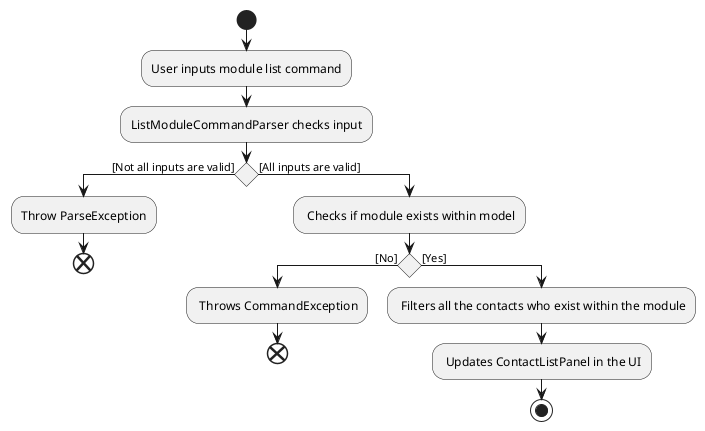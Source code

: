 @startuml
start
:User inputs module list command;
:ListModuleCommandParser checks input;
if() then ([Not all inputs are valid])
    :Throw ParseException;
    end
else ([All inputs are valid])
    : Checks if module exists within model;
    if() then ([No])
    : Throws CommandException;
    end
    else ([Yes])
        : Filters all the contacts who exist within the module;
        : Updates ContactListPanel in the UI;
        stop
@enduml